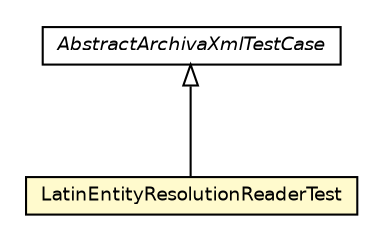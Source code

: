 #!/usr/local/bin/dot
#
# Class diagram 
# Generated by UmlGraph version 4.6 (http://www.spinellis.gr/sw/umlgraph)
#

digraph G {
	edge [fontname="Helvetica",fontsize=10,labelfontname="Helvetica",labelfontsize=10];
	node [fontname="Helvetica",fontsize=10,shape=plaintext];
	// org.apache.maven.archiva.xml.LatinEntityResolutionReaderTest
	c16723 [label=<<table border="0" cellborder="1" cellspacing="0" cellpadding="2" port="p" bgcolor="lemonChiffon" href="./LatinEntityResolutionReaderTest.html">
		<tr><td><table border="0" cellspacing="0" cellpadding="1">
			<tr><td> LatinEntityResolutionReaderTest </td></tr>
		</table></td></tr>
		</table>>, fontname="Helvetica", fontcolor="black", fontsize=9.0];
	// org.apache.maven.archiva.xml.AbstractArchivaXmlTestCase
	c16725 [label=<<table border="0" cellborder="1" cellspacing="0" cellpadding="2" port="p" href="./AbstractArchivaXmlTestCase.html">
		<tr><td><table border="0" cellspacing="0" cellpadding="1">
			<tr><td><font face="Helvetica-Oblique"> AbstractArchivaXmlTestCase </font></td></tr>
		</table></td></tr>
		</table>>, fontname="Helvetica", fontcolor="black", fontsize=9.0];
	//org.apache.maven.archiva.xml.LatinEntityResolutionReaderTest extends org.apache.maven.archiva.xml.AbstractArchivaXmlTestCase
	c16725:p -> c16723:p [dir=back,arrowtail=empty];
}

